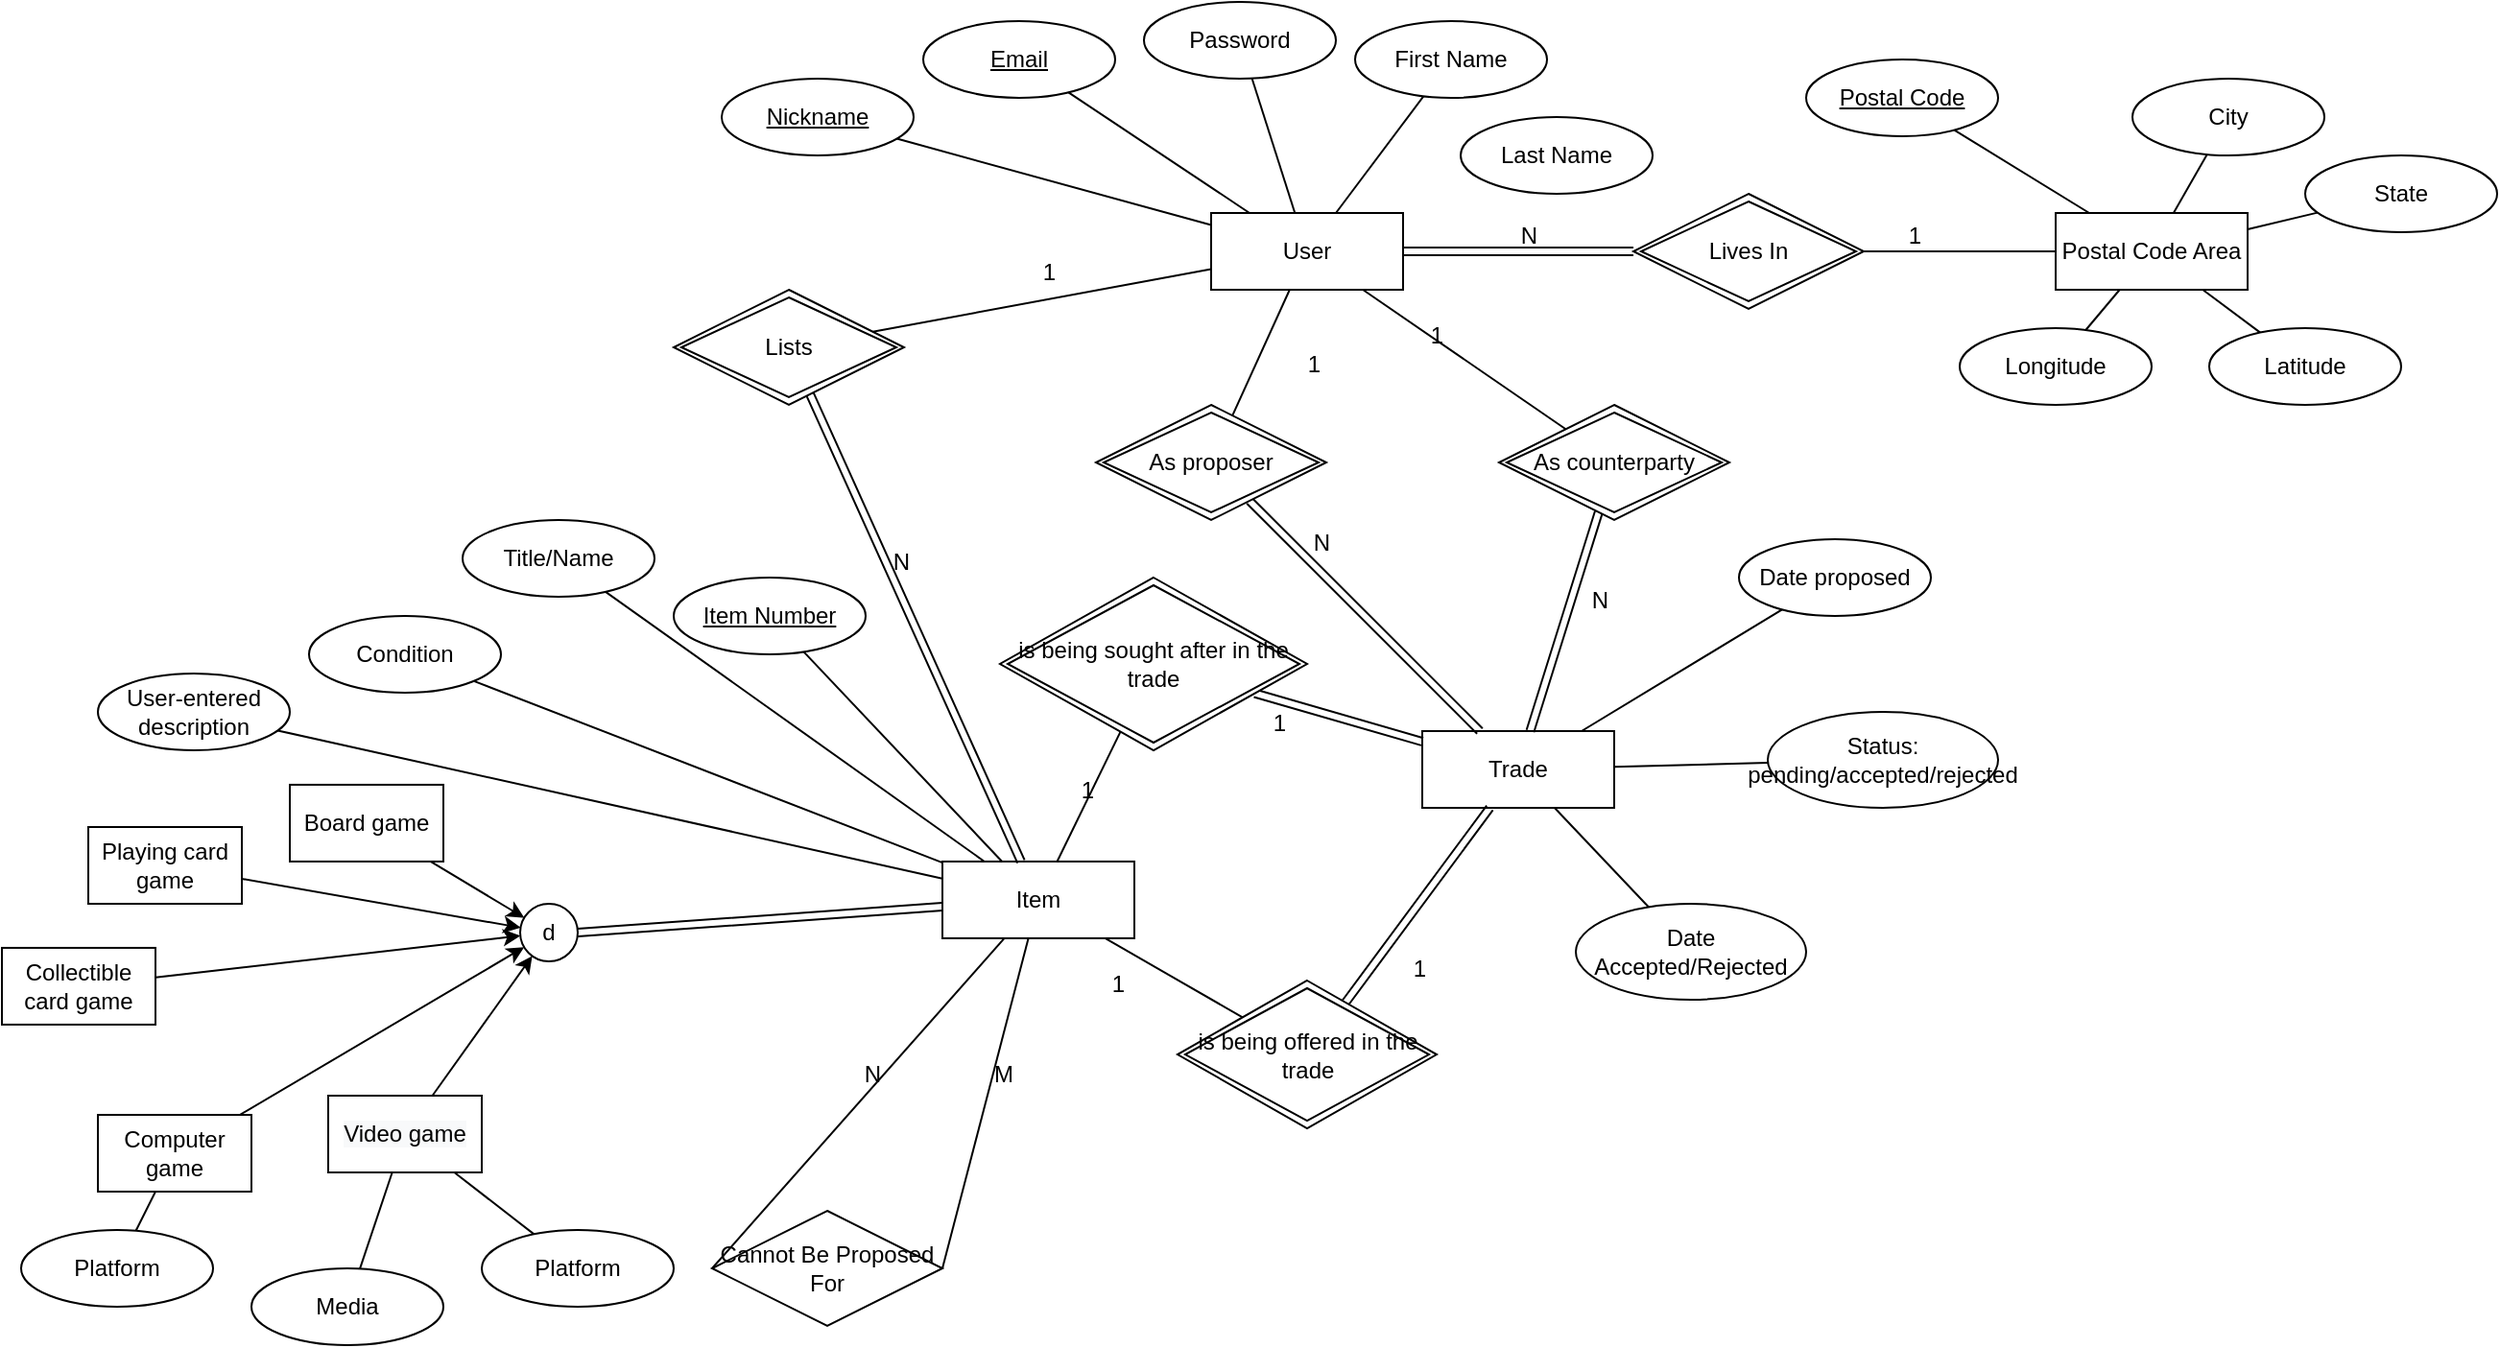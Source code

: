 <mxfile version="19.0.0" type="github">
  <diagram id="R2lEEEUBdFMjLlhIrx00" name="Page-1">
    <mxGraphModel dx="1908" dy="715" grid="1" gridSize="10" guides="1" tooltips="1" connect="1" arrows="1" fold="1" page="1" pageScale="1" pageWidth="850" pageHeight="1100" math="0" shadow="0" extFonts="Permanent Marker^https://fonts.googleapis.com/css?family=Permanent+Marker">
      <root>
        <mxCell id="0" />
        <mxCell id="1" parent="0" />
        <mxCell id="F9EN7Q-eqjH8XVya4wf_-4" value="User" style="whiteSpace=wrap;html=1;align=center;rounded=0;" parent="1" vertex="1">
          <mxGeometry x="150" y="130" width="100" height="40" as="geometry" />
        </mxCell>
        <mxCell id="F9EN7Q-eqjH8XVya4wf_-5" value="Email" style="ellipse;whiteSpace=wrap;html=1;align=center;fontStyle=4;rounded=0;" parent="1" vertex="1">
          <mxGeometry y="30" width="100" height="40" as="geometry" />
        </mxCell>
        <mxCell id="F9EN7Q-eqjH8XVya4wf_-6" value="" style="endArrow=none;html=1;rounded=0;" parent="1" source="F9EN7Q-eqjH8XVya4wf_-5" target="F9EN7Q-eqjH8XVya4wf_-4" edge="1">
          <mxGeometry relative="1" as="geometry">
            <mxPoint x="340" y="380" as="sourcePoint" />
            <mxPoint x="500" y="380" as="targetPoint" />
          </mxGeometry>
        </mxCell>
        <mxCell id="F9EN7Q-eqjH8XVya4wf_-8" value="" style="endArrow=none;html=1;rounded=0;" parent="1" source="F9EN7Q-eqjH8XVya4wf_-9" target="F9EN7Q-eqjH8XVya4wf_-4" edge="1">
          <mxGeometry relative="1" as="geometry">
            <mxPoint x="370.949" y="319.048" as="sourcePoint" />
            <mxPoint x="469.996" y="350" as="targetPoint" />
          </mxGeometry>
        </mxCell>
        <mxCell id="F9EN7Q-eqjH8XVya4wf_-9" value="Password" style="ellipse;whiteSpace=wrap;html=1;align=center;rounded=0;" parent="1" vertex="1">
          <mxGeometry x="115" y="20" width="100" height="40" as="geometry" />
        </mxCell>
        <mxCell id="F9EN7Q-eqjH8XVya4wf_-10" value="" style="endArrow=none;html=1;rounded=0;" parent="1" source="F9EN7Q-eqjH8XVya4wf_-11" target="F9EN7Q-eqjH8XVya4wf_-4" edge="1">
          <mxGeometry relative="1" as="geometry">
            <mxPoint x="450.949" y="329.048" as="sourcePoint" />
            <mxPoint x="268.889" y="140" as="targetPoint" />
          </mxGeometry>
        </mxCell>
        <mxCell id="F9EN7Q-eqjH8XVya4wf_-11" value="First Name" style="ellipse;whiteSpace=wrap;html=1;align=center;rounded=0;" parent="1" vertex="1">
          <mxGeometry x="225" y="30" width="100" height="40" as="geometry" />
        </mxCell>
        <mxCell id="F9EN7Q-eqjH8XVya4wf_-13" value="Last Name" style="ellipse;whiteSpace=wrap;html=1;align=center;rounded=0;" parent="1" vertex="1">
          <mxGeometry x="280" y="80" width="100" height="40" as="geometry" />
        </mxCell>
        <mxCell id="F9EN7Q-eqjH8XVya4wf_-14" value="Nickname" style="ellipse;whiteSpace=wrap;html=1;align=center;fontStyle=4;rounded=0;" parent="1" vertex="1">
          <mxGeometry x="-105" y="60" width="100" height="40" as="geometry" />
        </mxCell>
        <mxCell id="F9EN7Q-eqjH8XVya4wf_-15" value="" style="endArrow=none;html=1;rounded=0;" parent="1" source="F9EN7Q-eqjH8XVya4wf_-14" target="F9EN7Q-eqjH8XVya4wf_-4" edge="1">
          <mxGeometry relative="1" as="geometry">
            <mxPoint x="340" y="460" as="sourcePoint" />
            <mxPoint x="150" y="212.143" as="targetPoint" />
          </mxGeometry>
        </mxCell>
        <mxCell id="F9EN7Q-eqjH8XVya4wf_-16" value="" style="shape=link;html=1;rounded=0;" parent="1" source="F9EN7Q-eqjH8XVya4wf_-18" target="F9EN7Q-eqjH8XVya4wf_-4" edge="1">
          <mxGeometry relative="1" as="geometry">
            <mxPoint x="380" y="150" as="sourcePoint" />
            <mxPoint x="510" y="330" as="targetPoint" />
          </mxGeometry>
        </mxCell>
        <mxCell id="F9EN7Q-eqjH8XVya4wf_-17" value="N" style="resizable=0;html=1;align=right;verticalAlign=bottom;rounded=0;" parent="F9EN7Q-eqjH8XVya4wf_-16" connectable="0" vertex="1">
          <mxGeometry x="1" relative="1" as="geometry">
            <mxPoint x="70" as="offset" />
          </mxGeometry>
        </mxCell>
        <mxCell id="F9EN7Q-eqjH8XVya4wf_-18" value="Lives In" style="shape=rhombus;double=1;perimeter=rhombusPerimeter;whiteSpace=wrap;html=1;align=center;rounded=0;" parent="1" vertex="1">
          <mxGeometry x="370" y="120" width="120" height="60" as="geometry" />
        </mxCell>
        <mxCell id="F9EN7Q-eqjH8XVya4wf_-19" value="" style="endArrow=none;html=1;rounded=0;" parent="1" source="F9EN7Q-eqjH8XVya4wf_-18" target="F9EN7Q-eqjH8XVya4wf_-21" edge="1">
          <mxGeometry relative="1" as="geometry">
            <mxPoint x="480" y="150" as="sourcePoint" />
            <mxPoint x="640" y="150" as="targetPoint" />
          </mxGeometry>
        </mxCell>
        <mxCell id="F9EN7Q-eqjH8XVya4wf_-20" value="1" style="resizable=0;html=1;align=right;verticalAlign=bottom;rounded=0;" parent="F9EN7Q-eqjH8XVya4wf_-19" connectable="0" vertex="1">
          <mxGeometry x="1" relative="1" as="geometry">
            <mxPoint x="-70" as="offset" />
          </mxGeometry>
        </mxCell>
        <mxCell id="F9EN7Q-eqjH8XVya4wf_-21" value="Postal Code Area" style="whiteSpace=wrap;html=1;align=center;rounded=0;" parent="1" vertex="1">
          <mxGeometry x="590" y="130" width="100" height="40" as="geometry" />
        </mxCell>
        <mxCell id="F9EN7Q-eqjH8XVya4wf_-26" value="Postal Code" style="ellipse;whiteSpace=wrap;html=1;align=center;fontStyle=4;rounded=0;" parent="1" vertex="1">
          <mxGeometry x="460" y="50" width="100" height="40" as="geometry" />
        </mxCell>
        <mxCell id="F9EN7Q-eqjH8XVya4wf_-27" value="" style="endArrow=none;html=1;rounded=0;" parent="1" source="F9EN7Q-eqjH8XVya4wf_-26" target="F9EN7Q-eqjH8XVya4wf_-21" edge="1">
          <mxGeometry relative="1" as="geometry">
            <mxPoint x="790" y="390" as="sourcePoint" />
            <mxPoint x="600" y="87.143" as="targetPoint" />
          </mxGeometry>
        </mxCell>
        <mxCell id="F9EN7Q-eqjH8XVya4wf_-28" value="" style="endArrow=none;html=1;rounded=0;" parent="1" source="F9EN7Q-eqjH8XVya4wf_-29" target="F9EN7Q-eqjH8XVya4wf_-21" edge="1">
          <mxGeometry relative="1" as="geometry">
            <mxPoint x="830.949" y="329.048" as="sourcePoint" />
            <mxPoint x="603.125" y="110" as="targetPoint" />
          </mxGeometry>
        </mxCell>
        <mxCell id="F9EN7Q-eqjH8XVya4wf_-29" value="City" style="ellipse;whiteSpace=wrap;html=1;align=center;rounded=0;" parent="1" vertex="1">
          <mxGeometry x="630" y="60" width="100" height="40" as="geometry" />
        </mxCell>
        <mxCell id="F9EN7Q-eqjH8XVya4wf_-30" value="" style="endArrow=none;html=1;rounded=0;" parent="1" source="F9EN7Q-eqjH8XVya4wf_-31" target="F9EN7Q-eqjH8XVya4wf_-21" edge="1">
          <mxGeometry relative="1" as="geometry">
            <mxPoint x="940.949" y="339.048" as="sourcePoint" />
            <mxPoint x="695" y="130" as="targetPoint" />
          </mxGeometry>
        </mxCell>
        <mxCell id="F9EN7Q-eqjH8XVya4wf_-31" value="State" style="ellipse;whiteSpace=wrap;html=1;align=center;rounded=0;" parent="1" vertex="1">
          <mxGeometry x="720" y="100" width="100" height="40" as="geometry" />
        </mxCell>
        <mxCell id="F9EN7Q-eqjH8XVya4wf_-32" value="" style="endArrow=none;html=1;rounded=0;" parent="1" source="F9EN7Q-eqjH8XVya4wf_-33" target="F9EN7Q-eqjH8XVya4wf_-21" edge="1">
          <mxGeometry relative="1" as="geometry">
            <mxPoint x="980.949" y="439.048" as="sourcePoint" />
            <mxPoint x="690" y="172.308" as="targetPoint" />
          </mxGeometry>
        </mxCell>
        <mxCell id="F9EN7Q-eqjH8XVya4wf_-33" value="Latitude" style="ellipse;whiteSpace=wrap;html=1;align=center;rounded=0;" parent="1" vertex="1">
          <mxGeometry x="670" y="190" width="100" height="40" as="geometry" />
        </mxCell>
        <mxCell id="F9EN7Q-eqjH8XVya4wf_-34" value="" style="endArrow=none;html=1;rounded=0;" parent="1" source="F9EN7Q-eqjH8XVya4wf_-35" target="F9EN7Q-eqjH8XVya4wf_-21" edge="1">
          <mxGeometry relative="1" as="geometry">
            <mxPoint x="894.279" y="449.048" as="sourcePoint" />
            <mxPoint x="579.997" y="180" as="targetPoint" />
          </mxGeometry>
        </mxCell>
        <mxCell id="F9EN7Q-eqjH8XVya4wf_-35" value="Longitude" style="ellipse;whiteSpace=wrap;html=1;align=center;rounded=0;" parent="1" vertex="1">
          <mxGeometry x="540" y="190" width="100" height="40" as="geometry" />
        </mxCell>
        <mxCell id="F9EN7Q-eqjH8XVya4wf_-36" value="Item" style="whiteSpace=wrap;html=1;align=center;rounded=0;" parent="1" vertex="1">
          <mxGeometry x="10" y="467.97" width="100" height="40" as="geometry" />
        </mxCell>
        <mxCell id="F9EN7Q-eqjH8XVya4wf_-38" value="" style="endArrow=none;html=1;rounded=0;" parent="1" source="F9EN7Q-eqjH8XVya4wf_-45" target="F9EN7Q-eqjH8XVya4wf_-36" edge="1">
          <mxGeometry relative="1" as="geometry">
            <mxPoint x="725" y="1017.89" as="sourcePoint" />
            <mxPoint x="885" y="1017.89" as="targetPoint" />
          </mxGeometry>
        </mxCell>
        <mxCell id="F9EN7Q-eqjH8XVya4wf_-45" value="Item Number" style="ellipse;whiteSpace=wrap;html=1;align=center;fontStyle=4;rounded=0;" parent="1" vertex="1">
          <mxGeometry x="-130" y="320" width="100" height="40" as="geometry" />
        </mxCell>
        <mxCell id="F9EN7Q-eqjH8XVya4wf_-48" value="d" style="ellipse;whiteSpace=wrap;html=1;align=center;newEdgeStyle={&quot;edgeStyle&quot;:&quot;entityRelationEdgeStyle&quot;,&quot;startArrow&quot;:&quot;none&quot;,&quot;endArrow&quot;:&quot;none&quot;,&quot;segment&quot;:10,&quot;curved&quot;:1};treeFolding=1;treeMoving=1;rounded=0;" parent="1" vertex="1" collapsed="1">
          <mxGeometry x="-210" y="490" width="30" height="30" as="geometry" />
        </mxCell>
        <mxCell id="F9EN7Q-eqjH8XVya4wf_-49" value="" style="shape=link;html=1;rounded=0;entryX=1;entryY=0.5;entryDx=0;entryDy=0;" parent="1" source="F9EN7Q-eqjH8XVya4wf_-36" target="F9EN7Q-eqjH8XVya4wf_-48" edge="1">
          <mxGeometry relative="1" as="geometry">
            <mxPoint x="100" y="497.47" as="sourcePoint" />
            <mxPoint x="260" y="497.47" as="targetPoint" />
          </mxGeometry>
        </mxCell>
        <mxCell id="F9EN7Q-eqjH8XVya4wf_-51" value="Board game" style="rounded=0;whiteSpace=wrap;html=1;" parent="1" vertex="1">
          <mxGeometry x="-330" y="427.97" width="80" height="40" as="geometry" />
        </mxCell>
        <mxCell id="F9EN7Q-eqjH8XVya4wf_-53" value="" style="endArrow=classic;html=1;rounded=0;" parent="1" source="F9EN7Q-eqjH8XVya4wf_-51" target="F9EN7Q-eqjH8XVya4wf_-48" edge="1">
          <mxGeometry width="50" height="50" relative="1" as="geometry">
            <mxPoint x="-278.636" y="437.97" as="sourcePoint" />
            <mxPoint x="-155" y="507.97" as="targetPoint" />
          </mxGeometry>
        </mxCell>
        <mxCell id="F9EN7Q-eqjH8XVya4wf_-57" value="Playing card game" style="rounded=0;whiteSpace=wrap;html=1;" parent="1" vertex="1">
          <mxGeometry x="-435" y="450" width="80" height="40" as="geometry" />
        </mxCell>
        <mxCell id="F9EN7Q-eqjH8XVya4wf_-58" value="" style="endArrow=classic;html=1;rounded=0;" parent="1" source="F9EN7Q-eqjH8XVya4wf_-57" target="F9EN7Q-eqjH8XVya4wf_-48" edge="1">
          <mxGeometry width="50" height="50" relative="1" as="geometry">
            <mxPoint x="-195" y="567.97" as="sourcePoint" />
            <mxPoint x="-316.684" y="531.065" as="targetPoint" />
          </mxGeometry>
        </mxCell>
        <mxCell id="F9EN7Q-eqjH8XVya4wf_-61" value="Collectible card game" style="rounded=0;whiteSpace=wrap;html=1;" parent="1" vertex="1">
          <mxGeometry x="-480" y="512.97" width="80" height="40" as="geometry" />
        </mxCell>
        <mxCell id="F9EN7Q-eqjH8XVya4wf_-62" value="" style="endArrow=classic;html=1;rounded=0;" parent="1" source="F9EN7Q-eqjH8XVya4wf_-61" target="F9EN7Q-eqjH8XVya4wf_-48" edge="1">
          <mxGeometry width="50" height="50" relative="1" as="geometry">
            <mxPoint x="-195" y="612.97" as="sourcePoint" />
            <mxPoint x="-325.041" y="571.862" as="targetPoint" />
          </mxGeometry>
        </mxCell>
        <mxCell id="F9EN7Q-eqjH8XVya4wf_-65" value="&lt;meta charset=&quot;utf-8&quot;&gt;&lt;span style=&quot;color: rgb(0, 0, 0); font-family: Helvetica; font-size: 12px; font-style: normal; font-variant-ligatures: normal; font-variant-caps: normal; font-weight: 400; letter-spacing: normal; orphans: 2; text-align: center; text-indent: 0px; text-transform: none; widows: 2; word-spacing: 0px; -webkit-text-stroke-width: 0px; background-color: rgb(248, 249, 250); text-decoration-thickness: initial; text-decoration-style: initial; text-decoration-color: initial; float: none; display: inline !important;&quot;&gt;Video game&lt;/span&gt;" style="rounded=0;whiteSpace=wrap;html=1;" parent="1" vertex="1">
          <mxGeometry x="-310" y="590" width="80" height="40" as="geometry" />
        </mxCell>
        <mxCell id="F9EN7Q-eqjH8XVya4wf_-66" value="" style="endArrow=classic;html=1;rounded=0;" parent="1" source="F9EN7Q-eqjH8XVya4wf_-65" target="F9EN7Q-eqjH8XVya4wf_-48" edge="1">
          <mxGeometry width="50" height="50" relative="1" as="geometry">
            <mxPoint x="-194.96" y="667.97" as="sourcePoint" />
            <mxPoint x="-325.001" y="626.862" as="targetPoint" />
          </mxGeometry>
        </mxCell>
        <mxCell id="F9EN7Q-eqjH8XVya4wf_-67" value="Computer game" style="rounded=0;whiteSpace=wrap;html=1;" parent="1" vertex="1">
          <mxGeometry x="-430" y="600" width="80" height="40" as="geometry" />
        </mxCell>
        <mxCell id="F9EN7Q-eqjH8XVya4wf_-68" value="" style="endArrow=classic;html=1;rounded=0;" parent="1" source="F9EN7Q-eqjH8XVya4wf_-67" target="F9EN7Q-eqjH8XVya4wf_-48" edge="1">
          <mxGeometry width="50" height="50" relative="1" as="geometry">
            <mxPoint x="-194.96" y="737.97" as="sourcePoint" />
            <mxPoint x="-325.001" y="696.862" as="targetPoint" />
          </mxGeometry>
        </mxCell>
        <mxCell id="F9EN7Q-eqjH8XVya4wf_-69" value="" style="endArrow=none;html=1;rounded=0;" parent="1" source="F9EN7Q-eqjH8XVya4wf_-70" target="F9EN7Q-eqjH8XVya4wf_-65" edge="1">
          <mxGeometry relative="1" as="geometry">
            <mxPoint x="249.279" y="817.018" as="sourcePoint" />
            <mxPoint x="-21.667" y="537.97" as="targetPoint" />
          </mxGeometry>
        </mxCell>
        <mxCell id="F9EN7Q-eqjH8XVya4wf_-70" value="Media" style="ellipse;whiteSpace=wrap;html=1;align=center;rounded=0;" parent="1" vertex="1">
          <mxGeometry x="-350" y="680" width="100" height="40" as="geometry" />
        </mxCell>
        <mxCell id="F9EN7Q-eqjH8XVya4wf_-71" value="" style="endArrow=none;html=1;rounded=0;" parent="1" source="F9EN7Q-eqjH8XVya4wf_-72" target="F9EN7Q-eqjH8XVya4wf_-65" edge="1">
          <mxGeometry relative="1" as="geometry">
            <mxPoint x="-144.32" y="584.682" as="sourcePoint" />
            <mxPoint x="-21.667" y="477.97" as="targetPoint" />
          </mxGeometry>
        </mxCell>
        <mxCell id="F9EN7Q-eqjH8XVya4wf_-72" value="Platform" style="ellipse;whiteSpace=wrap;html=1;align=center;rounded=0;" parent="1" vertex="1">
          <mxGeometry x="-230" y="660" width="100" height="40" as="geometry" />
        </mxCell>
        <mxCell id="F9EN7Q-eqjH8XVya4wf_-73" value="" style="endArrow=none;html=1;rounded=0;" parent="1" source="F9EN7Q-eqjH8XVya4wf_-74" target="F9EN7Q-eqjH8XVya4wf_-67" edge="1">
          <mxGeometry relative="1" as="geometry">
            <mxPoint x="-10.721" y="877.018" as="sourcePoint" />
            <mxPoint x="-445" y="701.047" as="targetPoint" />
          </mxGeometry>
        </mxCell>
        <mxCell id="F9EN7Q-eqjH8XVya4wf_-74" value="Platform" style="ellipse;whiteSpace=wrap;html=1;align=center;rounded=0;" parent="1" vertex="1">
          <mxGeometry x="-470" y="660" width="100" height="40" as="geometry" />
        </mxCell>
        <mxCell id="F9EN7Q-eqjH8XVya4wf_-75" value="" style="endArrow=none;html=1;rounded=0;" parent="1" source="F9EN7Q-eqjH8XVya4wf_-76" target="F9EN7Q-eqjH8XVya4wf_-36" edge="1">
          <mxGeometry relative="1" as="geometry">
            <mxPoint x="-78.4" y="510.721" as="sourcePoint" />
            <mxPoint x="-16.667" y="577.97" as="targetPoint" />
          </mxGeometry>
        </mxCell>
        <mxCell id="F9EN7Q-eqjH8XVya4wf_-76" value="Condition" style="ellipse;whiteSpace=wrap;html=1;align=center;rounded=0;" parent="1" vertex="1">
          <mxGeometry x="-320" y="340" width="100" height="40" as="geometry" />
        </mxCell>
        <mxCell id="F9EN7Q-eqjH8XVya4wf_-78" value="" style="endArrow=none;html=1;rounded=0;" parent="1" source="F9EN7Q-eqjH8XVya4wf_-79" target="F9EN7Q-eqjH8XVya4wf_-36" edge="1">
          <mxGeometry relative="1" as="geometry">
            <mxPoint x="-93.362" y="562.483" as="sourcePoint" />
            <mxPoint x="40" y="527.97" as="targetPoint" />
          </mxGeometry>
        </mxCell>
        <mxCell id="F9EN7Q-eqjH8XVya4wf_-79" value="User-entered description" style="ellipse;whiteSpace=wrap;html=1;align=center;rounded=0;" parent="1" vertex="1">
          <mxGeometry x="-430" y="370" width="100" height="40" as="geometry" />
        </mxCell>
        <mxCell id="F9EN7Q-eqjH8XVya4wf_-81" value="" style="endArrow=none;html=1;rounded=0;" parent="1" source="F9EN7Q-eqjH8XVya4wf_-82" target="F9EN7Q-eqjH8XVya4wf_-36" edge="1">
          <mxGeometry relative="1" as="geometry">
            <mxPoint x="-31.364" y="525.275" as="sourcePoint" />
            <mxPoint x="-70" y="467.97" as="targetPoint" />
          </mxGeometry>
        </mxCell>
        <mxCell id="F9EN7Q-eqjH8XVya4wf_-82" value="Title/Name" style="ellipse;whiteSpace=wrap;html=1;align=center;rounded=0;" parent="1" vertex="1">
          <mxGeometry x="-240" y="290" width="100" height="40" as="geometry" />
        </mxCell>
        <mxCell id="F9EN7Q-eqjH8XVya4wf_-83" value="Trade" style="whiteSpace=wrap;html=1;align=center;rounded=0;" parent="1" vertex="1">
          <mxGeometry x="260" y="400" width="100" height="40" as="geometry" />
        </mxCell>
        <mxCell id="F9EN7Q-eqjH8XVya4wf_-102" value="Lists" style="shape=rhombus;double=1;perimeter=rhombusPerimeter;whiteSpace=wrap;html=1;align=center;rounded=0;" parent="1" vertex="1">
          <mxGeometry x="-130" y="170" width="120" height="60" as="geometry" />
        </mxCell>
        <mxCell id="F9EN7Q-eqjH8XVya4wf_-103" value="" style="endArrow=none;html=1;rounded=0;" parent="1" source="F9EN7Q-eqjH8XVya4wf_-4" target="F9EN7Q-eqjH8XVya4wf_-102" edge="1">
          <mxGeometry relative="1" as="geometry">
            <mxPoint x="70" y="210" as="sourcePoint" />
            <mxPoint x="400" y="500" as="targetPoint" />
          </mxGeometry>
        </mxCell>
        <mxCell id="F9EN7Q-eqjH8XVya4wf_-104" value="1" style="resizable=0;html=1;align=right;verticalAlign=bottom;rounded=0;" parent="F9EN7Q-eqjH8XVya4wf_-103" connectable="0" vertex="1">
          <mxGeometry x="1" relative="1" as="geometry">
            <mxPoint x="96" y="-22" as="offset" />
          </mxGeometry>
        </mxCell>
        <mxCell id="F9EN7Q-eqjH8XVya4wf_-105" value="" style="shape=link;html=1;rounded=0;" parent="1" source="F9EN7Q-eqjH8XVya4wf_-102" target="F9EN7Q-eqjH8XVya4wf_-36" edge="1">
          <mxGeometry relative="1" as="geometry">
            <mxPoint x="60" y="300" as="sourcePoint" />
            <mxPoint x="473" y="530" as="targetPoint" />
          </mxGeometry>
        </mxCell>
        <mxCell id="F9EN7Q-eqjH8XVya4wf_-106" value="1" style="resizable=0;html=1;align=right;verticalAlign=bottom;rounded=0;" parent="F9EN7Q-eqjH8XVya4wf_-105" connectable="0" vertex="1">
          <mxGeometry x="1" relative="1" as="geometry">
            <mxPoint x="39" y="-28" as="offset" />
          </mxGeometry>
        </mxCell>
        <mxCell id="F9EN7Q-eqjH8XVya4wf_-110" value="" style="shape=link;html=1;rounded=0;" parent="1" source="F9EN7Q-eqjH8XVya4wf_-83" target="yOJ-OLjHq8p-q_iEUGXP-20" edge="1">
          <mxGeometry relative="1" as="geometry">
            <mxPoint x="353.663" y="680.668" as="sourcePoint" />
            <mxPoint x="217.29" y="520.765" as="targetPoint" />
          </mxGeometry>
        </mxCell>
        <mxCell id="F9EN7Q-eqjH8XVya4wf_-111" value="1" style="resizable=0;html=1;align=right;verticalAlign=bottom;rounded=0;" parent="F9EN7Q-eqjH8XVya4wf_-110" connectable="0" vertex="1">
          <mxGeometry x="1" relative="1" as="geometry">
            <mxPoint x="42" y="-9" as="offset" />
          </mxGeometry>
        </mxCell>
        <mxCell id="F9EN7Q-eqjH8XVya4wf_-112" value="" style="endArrow=none;html=1;rounded=0;" parent="1" source="yOJ-OLjHq8p-q_iEUGXP-20" target="F9EN7Q-eqjH8XVya4wf_-36" edge="1">
          <mxGeometry relative="1" as="geometry">
            <mxPoint x="151.219" y="529.277" as="sourcePoint" />
            <mxPoint x="196.068" y="454.786" as="targetPoint" />
          </mxGeometry>
        </mxCell>
        <mxCell id="F9EN7Q-eqjH8XVya4wf_-113" value="1" style="resizable=0;html=1;align=right;verticalAlign=bottom;rounded=0;" parent="F9EN7Q-eqjH8XVya4wf_-112" connectable="0" vertex="1">
          <mxGeometry x="1" relative="1" as="geometry">
            <mxPoint x="11" y="32" as="offset" />
          </mxGeometry>
        </mxCell>
        <mxCell id="F9EN7Q-eqjH8XVya4wf_-114" value="Cannot Be Proposed For" style="shape=rhombus;perimeter=rhombusPerimeter;whiteSpace=wrap;html=1;align=center;rounded=0;" parent="1" vertex="1">
          <mxGeometry x="-110" y="650" width="120" height="60" as="geometry" />
        </mxCell>
        <mxCell id="F9EN7Q-eqjH8XVya4wf_-115" value="" style="endArrow=none;html=1;rounded=0;exitX=0;exitY=0.5;exitDx=0;exitDy=0;" parent="1" source="F9EN7Q-eqjH8XVya4wf_-114" target="F9EN7Q-eqjH8XVya4wf_-36" edge="1">
          <mxGeometry relative="1" as="geometry">
            <mxPoint x="-1.058" y="367.97" as="sourcePoint" />
            <mxPoint x="62.857" y="487.97" as="targetPoint" />
          </mxGeometry>
        </mxCell>
        <mxCell id="F9EN7Q-eqjH8XVya4wf_-116" value="N" style="resizable=0;html=1;align=right;verticalAlign=bottom;rounded=0;" parent="F9EN7Q-eqjH8XVya4wf_-115" connectable="0" vertex="1">
          <mxGeometry x="1" relative="1" as="geometry">
            <mxPoint x="-64" y="80" as="offset" />
          </mxGeometry>
        </mxCell>
        <mxCell id="F9EN7Q-eqjH8XVya4wf_-117" value="" style="endArrow=none;html=1;rounded=0;exitX=1;exitY=0.5;exitDx=0;exitDy=0;" parent="1" source="F9EN7Q-eqjH8XVya4wf_-114" target="F9EN7Q-eqjH8XVya4wf_-36" edge="1">
          <mxGeometry relative="1" as="geometry">
            <mxPoint y="707.97" as="sourcePoint" />
            <mxPoint x="54" y="527.97" as="targetPoint" />
          </mxGeometry>
        </mxCell>
        <mxCell id="F9EN7Q-eqjH8XVya4wf_-118" value="M" style="resizable=0;html=1;align=right;verticalAlign=bottom;rounded=0;" parent="F9EN7Q-eqjH8XVya4wf_-117" connectable="0" vertex="1">
          <mxGeometry x="1" relative="1" as="geometry">
            <mxPoint x="-7" y="80" as="offset" />
          </mxGeometry>
        </mxCell>
        <mxCell id="k_lPkYLBhMXzpmio_ryh-2" value="" style="shape=link;html=1;rounded=0;startFill=1;" parent="1" source="F9EN7Q-eqjH8XVya4wf_-83" target="yOJ-OLjHq8p-q_iEUGXP-19" edge="1">
          <mxGeometry relative="1" as="geometry">
            <mxPoint x="392.634" y="779.67" as="sourcePoint" />
            <mxPoint x="168.126" y="393.87" as="targetPoint" />
          </mxGeometry>
        </mxCell>
        <mxCell id="k_lPkYLBhMXzpmio_ryh-3" value="1" style="resizable=0;html=1;align=right;verticalAlign=bottom;rounded=0;" parent="k_lPkYLBhMXzpmio_ryh-2" connectable="0" vertex="1">
          <mxGeometry x="1" relative="1" as="geometry">
            <mxPoint x="17" y="24" as="offset" />
          </mxGeometry>
        </mxCell>
        <mxCell id="k_lPkYLBhMXzpmio_ryh-4" value="" style="endArrow=none;html=1;rounded=0;" parent="1" source="yOJ-OLjHq8p-q_iEUGXP-19" target="F9EN7Q-eqjH8XVya4wf_-36" edge="1">
          <mxGeometry relative="1" as="geometry">
            <mxPoint x="100.791" y="411.376" as="sourcePoint" />
            <mxPoint x="56.25" y="487.97" as="targetPoint" />
          </mxGeometry>
        </mxCell>
        <mxCell id="k_lPkYLBhMXzpmio_ryh-5" value="N" style="resizable=0;html=1;align=right;verticalAlign=bottom;rounded=0;" parent="k_lPkYLBhMXzpmio_ryh-4" connectable="0" vertex="1">
          <mxGeometry x="1" relative="1" as="geometry">
            <mxPoint x="-76" y="-148" as="offset" />
          </mxGeometry>
        </mxCell>
        <mxCell id="k_lPkYLBhMXzpmio_ryh-6" value="" style="endArrow=none;html=1;rounded=0;" parent="1" source="k_lPkYLBhMXzpmio_ryh-7" target="F9EN7Q-eqjH8XVya4wf_-83" edge="1">
          <mxGeometry relative="1" as="geometry">
            <mxPoint x="479.279" y="899.048" as="sourcePoint" />
            <mxPoint x="208.333" y="620" as="targetPoint" />
          </mxGeometry>
        </mxCell>
        <mxCell id="k_lPkYLBhMXzpmio_ryh-7" value="Date proposed" style="ellipse;whiteSpace=wrap;html=1;align=center;rounded=0;" parent="1" vertex="1">
          <mxGeometry x="425" y="300" width="100" height="40" as="geometry" />
        </mxCell>
        <mxCell id="k_lPkYLBhMXzpmio_ryh-8" value="" style="endArrow=none;html=1;rounded=0;" parent="1" source="k_lPkYLBhMXzpmio_ryh-9" target="F9EN7Q-eqjH8XVya4wf_-83" edge="1">
          <mxGeometry relative="1" as="geometry">
            <mxPoint x="744.279" y="889.048" as="sourcePoint" />
            <mxPoint x="530" y="662.857" as="targetPoint" />
          </mxGeometry>
        </mxCell>
        <mxCell id="k_lPkYLBhMXzpmio_ryh-9" value="Status: pending/accepted/rejected" style="ellipse;whiteSpace=wrap;html=1;align=center;rounded=0;" parent="1" vertex="1">
          <mxGeometry x="440" y="390" width="120" height="50" as="geometry" />
        </mxCell>
        <mxCell id="k_lPkYLBhMXzpmio_ryh-10" value="" style="endArrow=none;html=1;rounded=0;" parent="1" source="k_lPkYLBhMXzpmio_ryh-11" target="F9EN7Q-eqjH8XVya4wf_-83" edge="1">
          <mxGeometry relative="1" as="geometry">
            <mxPoint x="824.279" y="924.048" as="sourcePoint" />
            <mxPoint x="410.714" y="695" as="targetPoint" />
          </mxGeometry>
        </mxCell>
        <mxCell id="k_lPkYLBhMXzpmio_ryh-11" value="Date Accepted/Rejected" style="ellipse;whiteSpace=wrap;html=1;align=center;rounded=0;" parent="1" vertex="1">
          <mxGeometry x="340" y="490" width="120" height="50" as="geometry" />
        </mxCell>
        <mxCell id="yOJ-OLjHq8p-q_iEUGXP-9" value="" style="shape=link;html=1;rounded=0;startFill=1;" parent="1" source="F9EN7Q-eqjH8XVya4wf_-83" target="yOJ-OLjHq8p-q_iEUGXP-17" edge="1">
          <mxGeometry relative="1" as="geometry">
            <mxPoint x="306.87" y="350.001" as="sourcePoint" />
            <mxPoint x="153.8" y="288.1" as="targetPoint" />
          </mxGeometry>
        </mxCell>
        <mxCell id="yOJ-OLjHq8p-q_iEUGXP-10" value="N" style="resizable=0;html=1;align=right;verticalAlign=bottom;rounded=0;" parent="yOJ-OLjHq8p-q_iEUGXP-9" connectable="0" vertex="1">
          <mxGeometry x="1" relative="1" as="geometry">
            <mxPoint x="42" y="30" as="offset" />
          </mxGeometry>
        </mxCell>
        <mxCell id="yOJ-OLjHq8p-q_iEUGXP-11" value="" style="shape=link;html=1;rounded=0;startFill=1;" parent="1" source="F9EN7Q-eqjH8XVya4wf_-83" target="yOJ-OLjHq8p-q_iEUGXP-18" edge="1">
          <mxGeometry relative="1" as="geometry">
            <mxPoint x="295.455" y="420" as="sourcePoint" />
            <mxPoint x="363.75" y="280" as="targetPoint" />
          </mxGeometry>
        </mxCell>
        <mxCell id="yOJ-OLjHq8p-q_iEUGXP-12" value="N" style="resizable=0;html=1;align=right;verticalAlign=bottom;rounded=0;" parent="yOJ-OLjHq8p-q_iEUGXP-11" connectable="0" vertex="1">
          <mxGeometry x="1" relative="1" as="geometry">
            <mxPoint x="6" y="55" as="offset" />
          </mxGeometry>
        </mxCell>
        <mxCell id="yOJ-OLjHq8p-q_iEUGXP-13" value="" style="endArrow=none;html=1;rounded=0;" parent="1" source="F9EN7Q-eqjH8XVya4wf_-4" target="yOJ-OLjHq8p-q_iEUGXP-17" edge="1">
          <mxGeometry relative="1" as="geometry">
            <mxPoint x="160" y="169.259" as="sourcePoint" />
            <mxPoint x="146.333" y="238.167" as="targetPoint" />
          </mxGeometry>
        </mxCell>
        <mxCell id="yOJ-OLjHq8p-q_iEUGXP-14" value="1" style="resizable=0;html=1;align=right;verticalAlign=bottom;rounded=0;" parent="yOJ-OLjHq8p-q_iEUGXP-13" connectable="0" vertex="1">
          <mxGeometry x="1" relative="1" as="geometry">
            <mxPoint x="46" y="-18" as="offset" />
          </mxGeometry>
        </mxCell>
        <mxCell id="yOJ-OLjHq8p-q_iEUGXP-15" value="" style="endArrow=none;html=1;rounded=0;" parent="1" source="F9EN7Q-eqjH8XVya4wf_-4" target="yOJ-OLjHq8p-q_iEUGXP-18" edge="1">
          <mxGeometry relative="1" as="geometry">
            <mxPoint x="197.826" y="180" as="sourcePoint" />
            <mxPoint x="363.402" y="250.22" as="targetPoint" />
          </mxGeometry>
        </mxCell>
        <mxCell id="yOJ-OLjHq8p-q_iEUGXP-16" value="1" style="resizable=0;html=1;align=right;verticalAlign=bottom;rounded=0;" parent="yOJ-OLjHq8p-q_iEUGXP-15" connectable="0" vertex="1">
          <mxGeometry x="1" relative="1" as="geometry">
            <mxPoint x="-63" y="-40" as="offset" />
          </mxGeometry>
        </mxCell>
        <mxCell id="yOJ-OLjHq8p-q_iEUGXP-17" value="As proposer" style="shape=rhombus;double=1;perimeter=rhombusPerimeter;whiteSpace=wrap;html=1;align=center;" parent="1" vertex="1">
          <mxGeometry x="90" y="230" width="120" height="60" as="geometry" />
        </mxCell>
        <mxCell id="yOJ-OLjHq8p-q_iEUGXP-18" value="As counterparty" style="shape=rhombus;double=1;perimeter=rhombusPerimeter;whiteSpace=wrap;html=1;align=center;" parent="1" vertex="1">
          <mxGeometry x="300" y="230" width="120" height="60" as="geometry" />
        </mxCell>
        <mxCell id="yOJ-OLjHq8p-q_iEUGXP-19" value="is being sought after in the trade" style="shape=rhombus;double=1;perimeter=rhombusPerimeter;whiteSpace=wrap;html=1;align=center;" parent="1" vertex="1">
          <mxGeometry x="40" y="320" width="160" height="90" as="geometry" />
        </mxCell>
        <mxCell id="yOJ-OLjHq8p-q_iEUGXP-20" value="is being offered in the trade" style="shape=rhombus;double=1;perimeter=rhombusPerimeter;whiteSpace=wrap;html=1;align=center;" parent="1" vertex="1">
          <mxGeometry x="132.5" y="530" width="135" height="77.03" as="geometry" />
        </mxCell>
      </root>
    </mxGraphModel>
  </diagram>
</mxfile>
